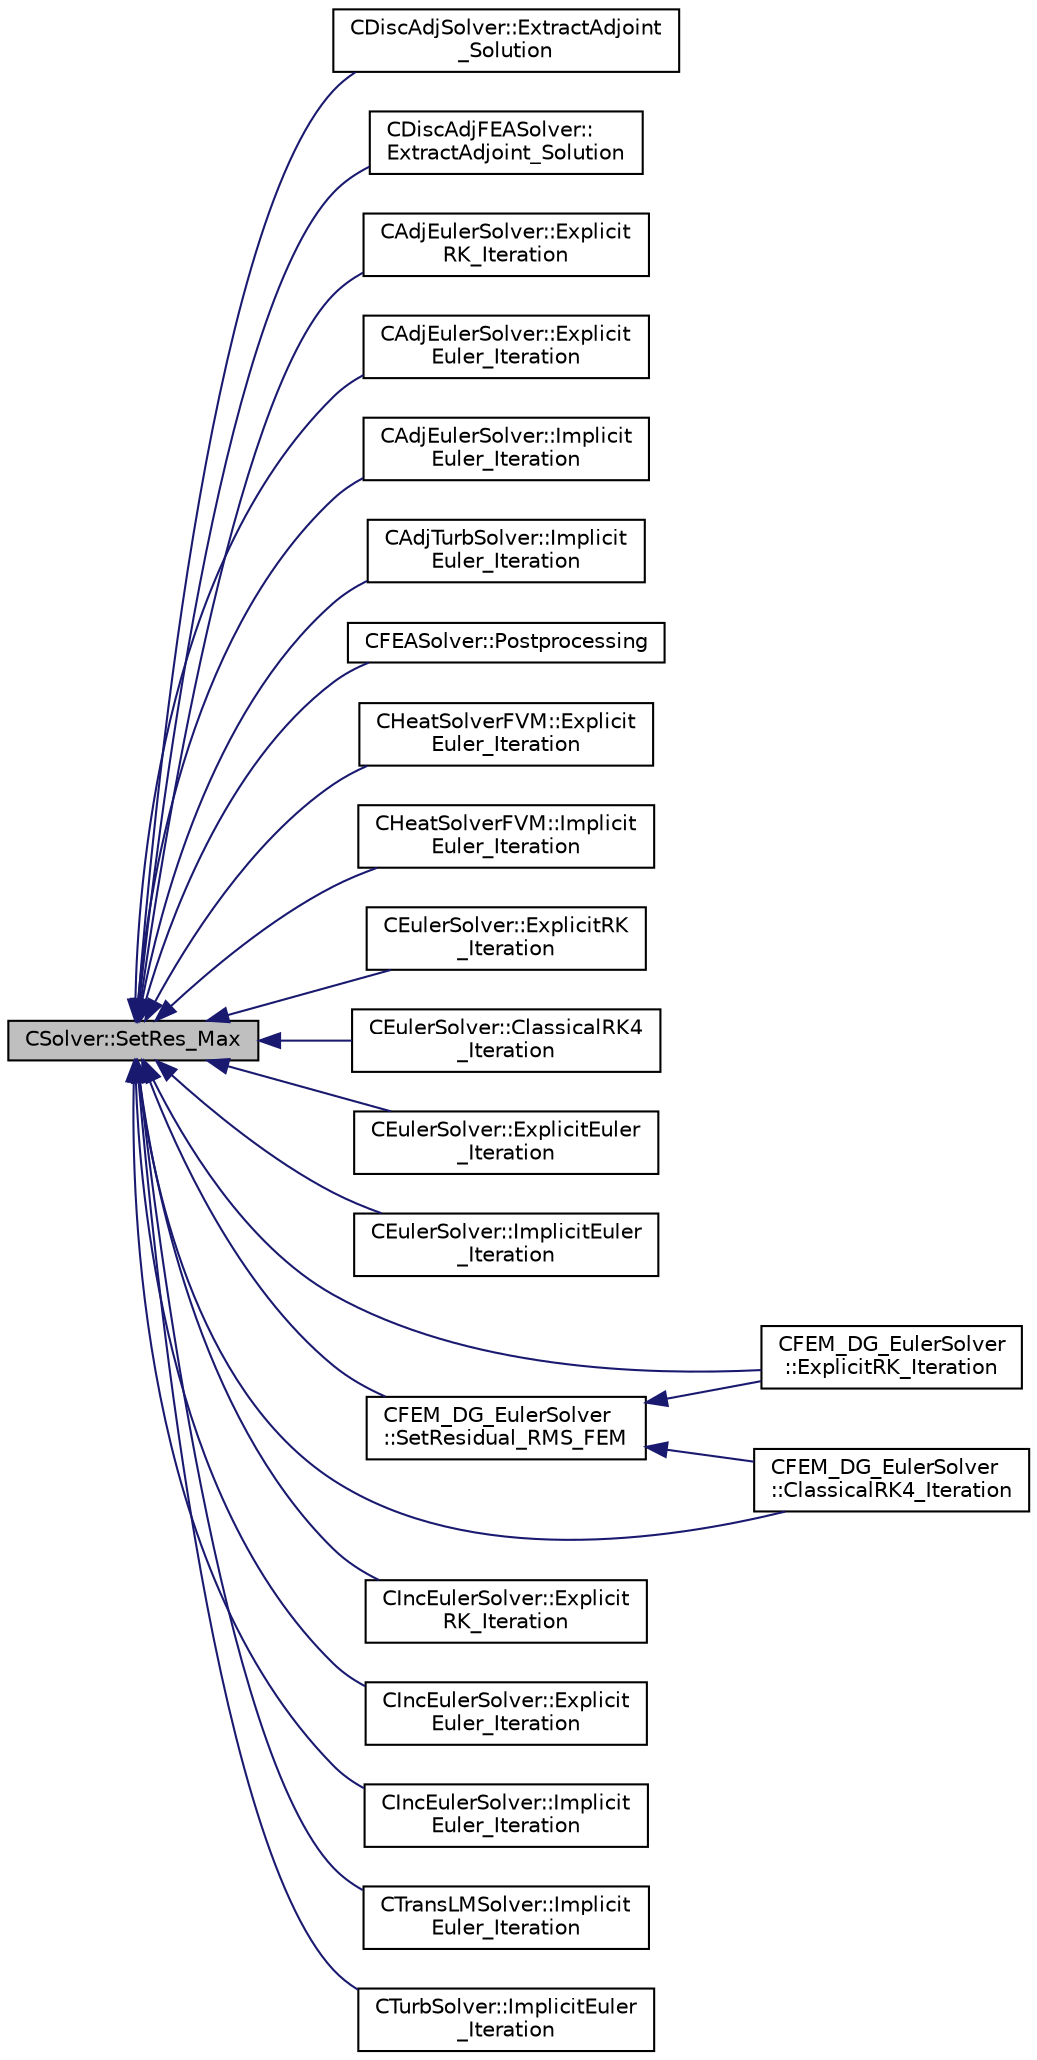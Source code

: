 digraph "CSolver::SetRes_Max"
{
  edge [fontname="Helvetica",fontsize="10",labelfontname="Helvetica",labelfontsize="10"];
  node [fontname="Helvetica",fontsize="10",shape=record];
  rankdir="LR";
  Node4700 [label="CSolver::SetRes_Max",height=0.2,width=0.4,color="black", fillcolor="grey75", style="filled", fontcolor="black"];
  Node4700 -> Node4701 [dir="back",color="midnightblue",fontsize="10",style="solid",fontname="Helvetica"];
  Node4701 [label="CDiscAdjSolver::ExtractAdjoint\l_Solution",height=0.2,width=0.4,color="black", fillcolor="white", style="filled",URL="$class_c_disc_adj_solver.html#a05ed17d8256bd61c43ba09343750eb1a",tooltip="Sets the adjoint values of the input variables of the flow (+turb.) iteration after tape has been eva..."];
  Node4700 -> Node4702 [dir="back",color="midnightblue",fontsize="10",style="solid",fontname="Helvetica"];
  Node4702 [label="CDiscAdjFEASolver::\lExtractAdjoint_Solution",height=0.2,width=0.4,color="black", fillcolor="white", style="filled",URL="$class_c_disc_adj_f_e_a_solver.html#a976facb0e6a13e97f663c74a863b350d",tooltip="Sets the adjoint values of the input variables of the flow (+turb.) iteration after tape has been eva..."];
  Node4700 -> Node4703 [dir="back",color="midnightblue",fontsize="10",style="solid",fontname="Helvetica"];
  Node4703 [label="CAdjEulerSolver::Explicit\lRK_Iteration",height=0.2,width=0.4,color="black", fillcolor="white", style="filled",URL="$class_c_adj_euler_solver.html#a83de159f4bd062c776f07d087414a9cf",tooltip="Update the solution using a Runge-Kutta strategy. "];
  Node4700 -> Node4704 [dir="back",color="midnightblue",fontsize="10",style="solid",fontname="Helvetica"];
  Node4704 [label="CAdjEulerSolver::Explicit\lEuler_Iteration",height=0.2,width=0.4,color="black", fillcolor="white", style="filled",URL="$class_c_adj_euler_solver.html#a2863f1ed56105b595204ac31b3dab66b",tooltip="Update the solution using a explicit Euler scheme. "];
  Node4700 -> Node4705 [dir="back",color="midnightblue",fontsize="10",style="solid",fontname="Helvetica"];
  Node4705 [label="CAdjEulerSolver::Implicit\lEuler_Iteration",height=0.2,width=0.4,color="black", fillcolor="white", style="filled",URL="$class_c_adj_euler_solver.html#af64f459bce9498b1d19d8a645d0bc2c3",tooltip="Update the solution using an implicit solver. "];
  Node4700 -> Node4706 [dir="back",color="midnightblue",fontsize="10",style="solid",fontname="Helvetica"];
  Node4706 [label="CAdjTurbSolver::Implicit\lEuler_Iteration",height=0.2,width=0.4,color="black", fillcolor="white", style="filled",URL="$class_c_adj_turb_solver.html#a2c2657818c6ecfb7984c70bf079accd3",tooltip="Update the solution using an implicit solver. "];
  Node4700 -> Node4707 [dir="back",color="midnightblue",fontsize="10",style="solid",fontname="Helvetica"];
  Node4707 [label="CFEASolver::Postprocessing",height=0.2,width=0.4,color="black", fillcolor="white", style="filled",URL="$class_c_f_e_a_solver.html#a582bf776db03d18a985936fff4c16644",tooltip="Postprocessing. "];
  Node4700 -> Node4708 [dir="back",color="midnightblue",fontsize="10",style="solid",fontname="Helvetica"];
  Node4708 [label="CHeatSolverFVM::Explicit\lEuler_Iteration",height=0.2,width=0.4,color="black", fillcolor="white", style="filled",URL="$class_c_heat_solver_f_v_m.html#ac72e3e231d74967d368bf1cb7345535a",tooltip="Update the solution using an explicit solver. "];
  Node4700 -> Node4709 [dir="back",color="midnightblue",fontsize="10",style="solid",fontname="Helvetica"];
  Node4709 [label="CHeatSolverFVM::Implicit\lEuler_Iteration",height=0.2,width=0.4,color="black", fillcolor="white", style="filled",URL="$class_c_heat_solver_f_v_m.html#a604f660ae9da06eae59363f83a98843e",tooltip="Update the solution using an implicit solver. "];
  Node4700 -> Node4710 [dir="back",color="midnightblue",fontsize="10",style="solid",fontname="Helvetica"];
  Node4710 [label="CEulerSolver::ExplicitRK\l_Iteration",height=0.2,width=0.4,color="black", fillcolor="white", style="filled",URL="$class_c_euler_solver.html#ac3d1b3a1fee6613906b56a9698bfe680",tooltip="Update the solution using a Runge-Kutta scheme. "];
  Node4700 -> Node4711 [dir="back",color="midnightblue",fontsize="10",style="solid",fontname="Helvetica"];
  Node4711 [label="CEulerSolver::ClassicalRK4\l_Iteration",height=0.2,width=0.4,color="black", fillcolor="white", style="filled",URL="$class_c_euler_solver.html#ad87a9109a645f0ea9e38336d2a6bf196",tooltip="Update the solution using the classical fourth-order Runge-Kutta scheme. "];
  Node4700 -> Node4712 [dir="back",color="midnightblue",fontsize="10",style="solid",fontname="Helvetica"];
  Node4712 [label="CEulerSolver::ExplicitEuler\l_Iteration",height=0.2,width=0.4,color="black", fillcolor="white", style="filled",URL="$class_c_euler_solver.html#a1f798a3f88873d6d634b90f8816eccde",tooltip="Update the solution using the explicit Euler scheme. "];
  Node4700 -> Node4713 [dir="back",color="midnightblue",fontsize="10",style="solid",fontname="Helvetica"];
  Node4713 [label="CEulerSolver::ImplicitEuler\l_Iteration",height=0.2,width=0.4,color="black", fillcolor="white", style="filled",URL="$class_c_euler_solver.html#a4e8277fc44dc97c8d73fbe3347204372",tooltip="Update the solution using an implicit Euler scheme. "];
  Node4700 -> Node4714 [dir="back",color="midnightblue",fontsize="10",style="solid",fontname="Helvetica"];
  Node4714 [label="CFEM_DG_EulerSolver\l::ExplicitRK_Iteration",height=0.2,width=0.4,color="black", fillcolor="white", style="filled",URL="$class_c_f_e_m___d_g___euler_solver.html#a5f3702ec7e07a248211a10b94068af41",tooltip="Update the solution using a Runge-Kutta scheme. "];
  Node4700 -> Node4715 [dir="back",color="midnightblue",fontsize="10",style="solid",fontname="Helvetica"];
  Node4715 [label="CFEM_DG_EulerSolver\l::ClassicalRK4_Iteration",height=0.2,width=0.4,color="black", fillcolor="white", style="filled",URL="$class_c_f_e_m___d_g___euler_solver.html#add195fe8af6532465c2b677c7a625b3e",tooltip="Update the solution using the classical fourth-order Runge-Kutta scheme. "];
  Node4700 -> Node4716 [dir="back",color="midnightblue",fontsize="10",style="solid",fontname="Helvetica"];
  Node4716 [label="CFEM_DG_EulerSolver\l::SetResidual_RMS_FEM",height=0.2,width=0.4,color="black", fillcolor="white", style="filled",URL="$class_c_f_e_m___d_g___euler_solver.html#a34550ee1621eeabc419e7ddb64c0b52e",tooltip="Update the solution using the classical fourth-order Runge-Kutta scheme. "];
  Node4716 -> Node4714 [dir="back",color="midnightblue",fontsize="10",style="solid",fontname="Helvetica"];
  Node4716 -> Node4715 [dir="back",color="midnightblue",fontsize="10",style="solid",fontname="Helvetica"];
  Node4700 -> Node4717 [dir="back",color="midnightblue",fontsize="10",style="solid",fontname="Helvetica"];
  Node4717 [label="CIncEulerSolver::Explicit\lRK_Iteration",height=0.2,width=0.4,color="black", fillcolor="white", style="filled",URL="$class_c_inc_euler_solver.html#a2f6c1370f17da44680c1ff1b6be6c9a1",tooltip="Update the solution using a Runge-Kutta scheme. "];
  Node4700 -> Node4718 [dir="back",color="midnightblue",fontsize="10",style="solid",fontname="Helvetica"];
  Node4718 [label="CIncEulerSolver::Explicit\lEuler_Iteration",height=0.2,width=0.4,color="black", fillcolor="white", style="filled",URL="$class_c_inc_euler_solver.html#a66aac46e83451e30828ad808becb1f73",tooltip="Update the solution using the explicit Euler scheme. "];
  Node4700 -> Node4719 [dir="back",color="midnightblue",fontsize="10",style="solid",fontname="Helvetica"];
  Node4719 [label="CIncEulerSolver::Implicit\lEuler_Iteration",height=0.2,width=0.4,color="black", fillcolor="white", style="filled",URL="$class_c_inc_euler_solver.html#ad84dd4225bb9d158c52b26e2f30f6fa7",tooltip="Update the solution using an implicit Euler scheme. "];
  Node4700 -> Node4720 [dir="back",color="midnightblue",fontsize="10",style="solid",fontname="Helvetica"];
  Node4720 [label="CTransLMSolver::Implicit\lEuler_Iteration",height=0.2,width=0.4,color="black", fillcolor="white", style="filled",URL="$class_c_trans_l_m_solver.html#aa39c7964d452b56f3f41733ae43d4cc7",tooltip="Update the solution using an implicit solver. "];
  Node4700 -> Node4721 [dir="back",color="midnightblue",fontsize="10",style="solid",fontname="Helvetica"];
  Node4721 [label="CTurbSolver::ImplicitEuler\l_Iteration",height=0.2,width=0.4,color="black", fillcolor="white", style="filled",URL="$class_c_turb_solver.html#af7a0ab68fbb2925c56863df97b3ea4ee",tooltip="Update the solution using an implicit solver. "];
}
